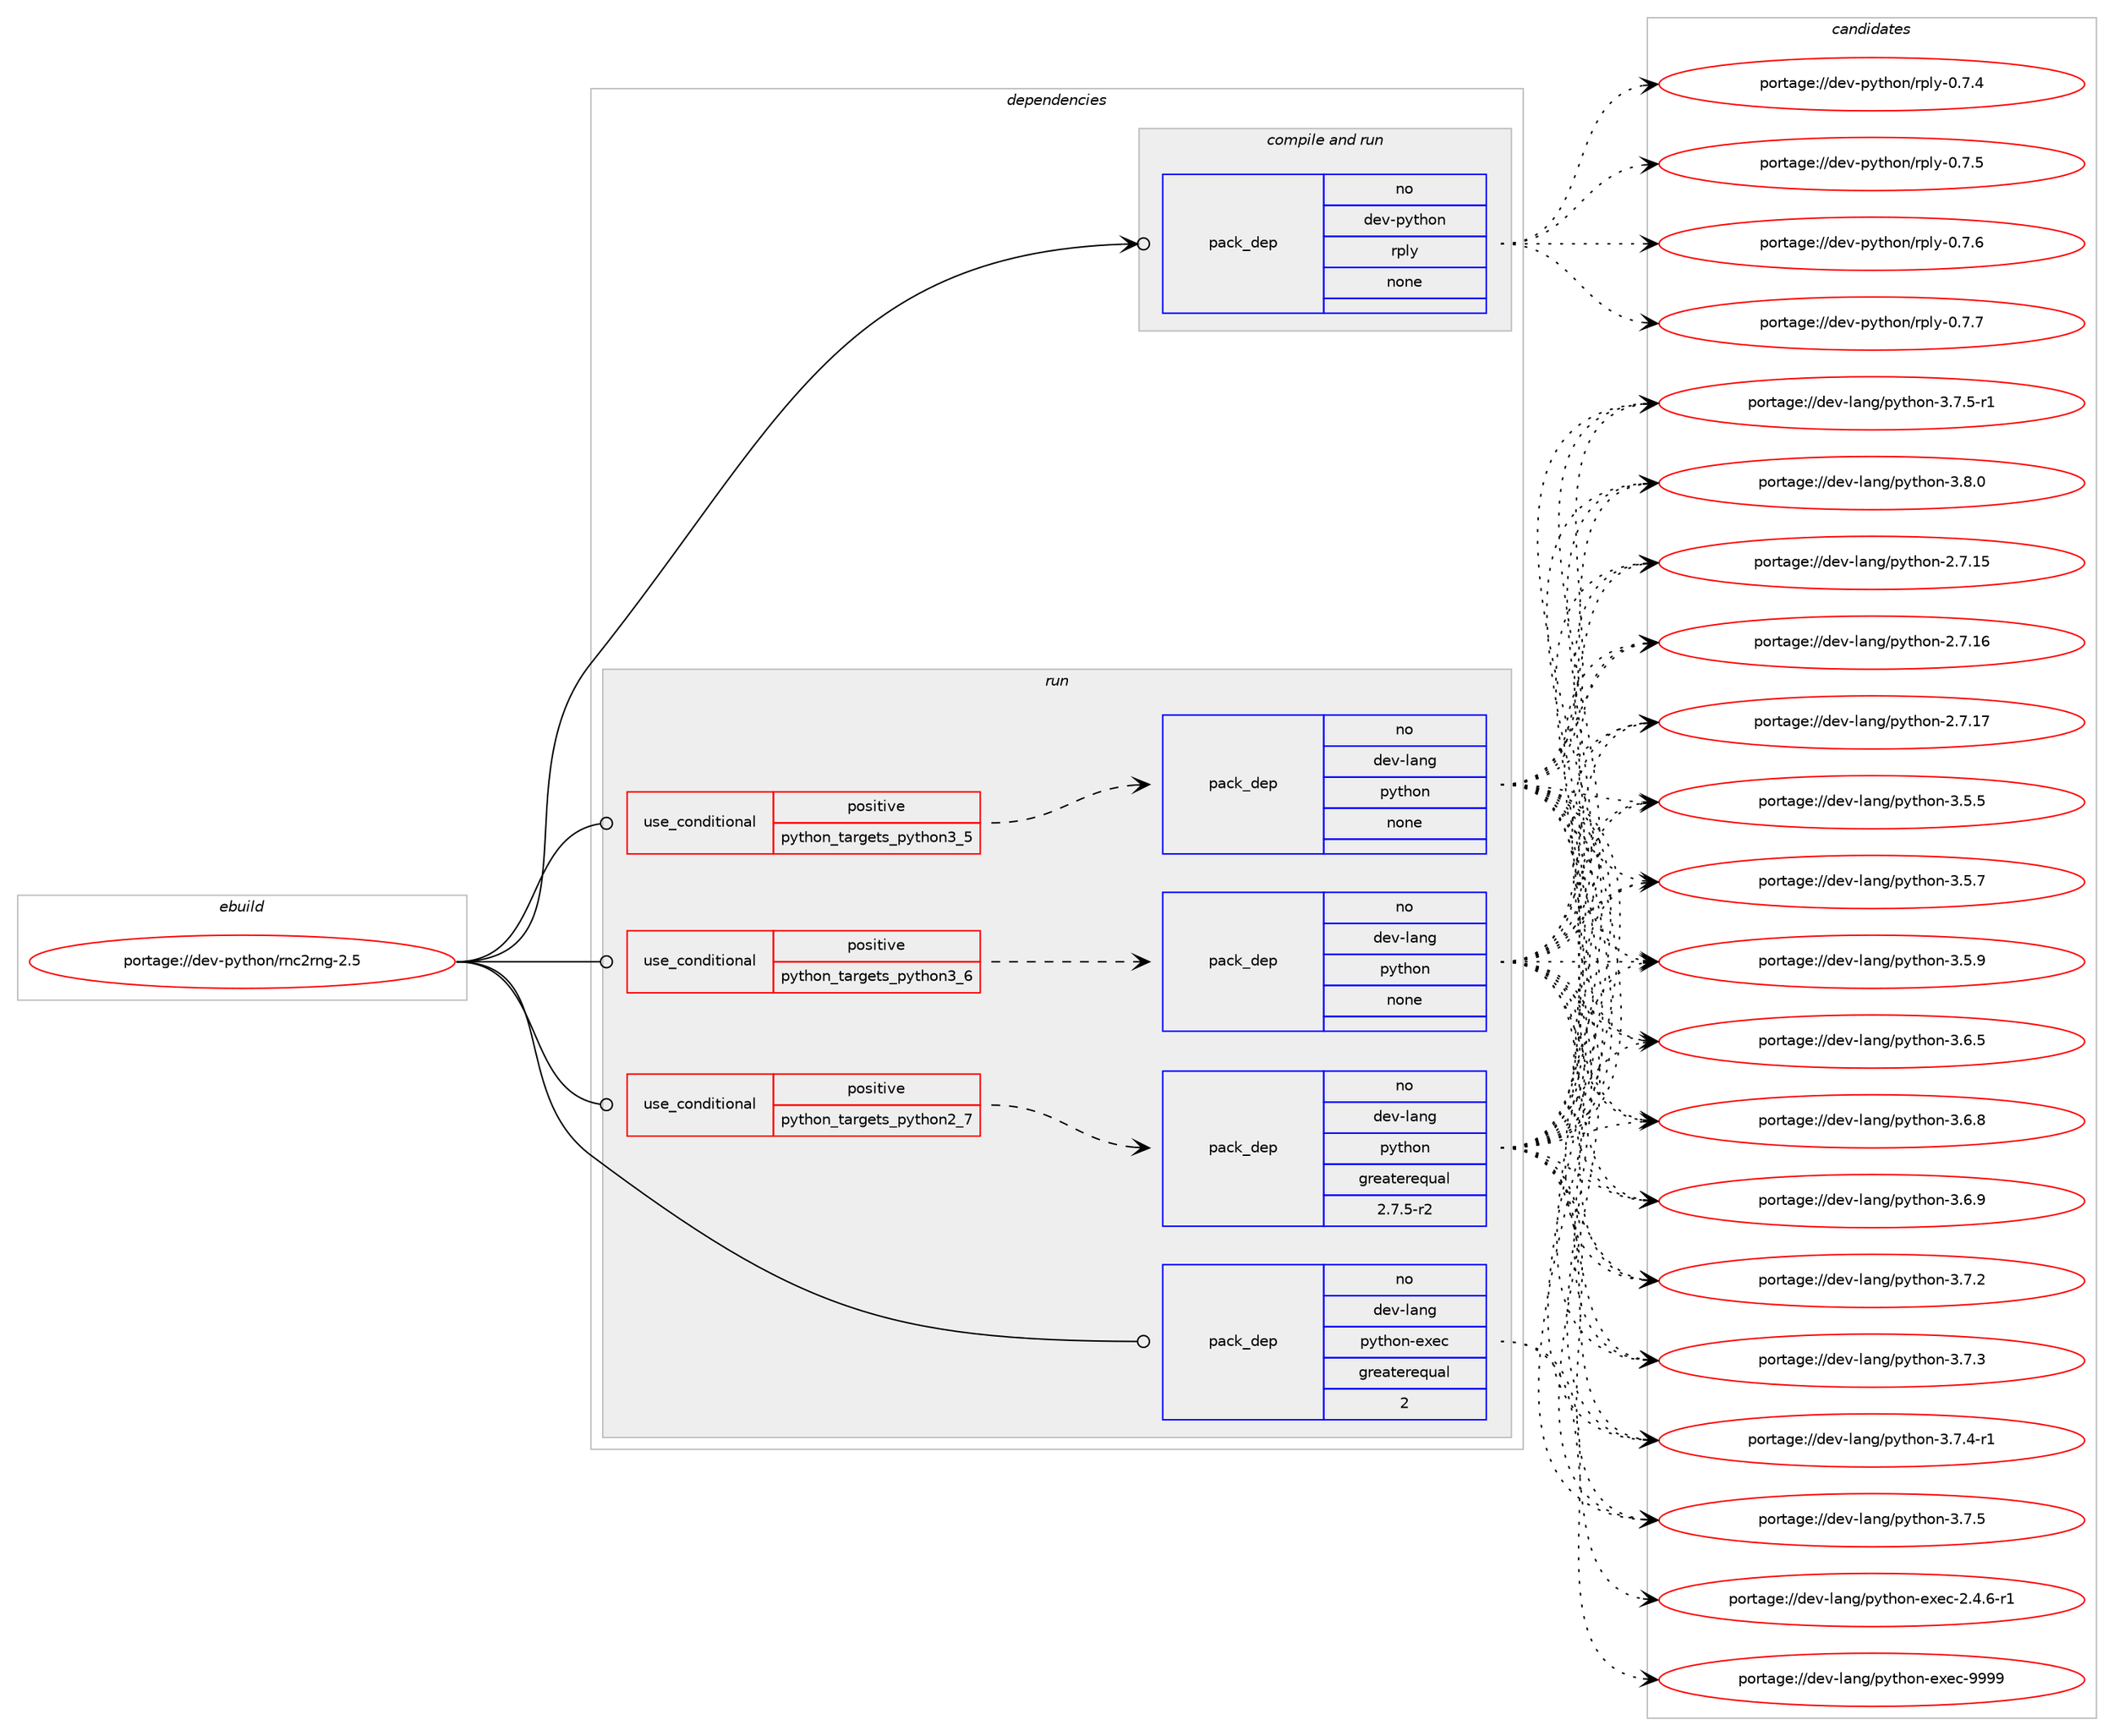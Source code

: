 digraph prolog {

# *************
# Graph options
# *************

newrank=true;
concentrate=true;
compound=true;
graph [rankdir=LR,fontname=Helvetica,fontsize=10,ranksep=1.5];#, ranksep=2.5, nodesep=0.2];
edge  [arrowhead=vee];
node  [fontname=Helvetica,fontsize=10];

# **********
# The ebuild
# **********

subgraph cluster_leftcol {
color=gray;
rank=same;
label=<<i>ebuild</i>>;
id [label="portage://dev-python/rnc2rng-2.5", color=red, width=4, href="../dev-python/rnc2rng-2.5.svg"];
}

# ****************
# The dependencies
# ****************

subgraph cluster_midcol {
color=gray;
label=<<i>dependencies</i>>;
subgraph cluster_compile {
fillcolor="#eeeeee";
style=filled;
label=<<i>compile</i>>;
}
subgraph cluster_compileandrun {
fillcolor="#eeeeee";
style=filled;
label=<<i>compile and run</i>>;
subgraph pack129156 {
dependency170655 [label=<<TABLE BORDER="0" CELLBORDER="1" CELLSPACING="0" CELLPADDING="4" WIDTH="220"><TR><TD ROWSPAN="6" CELLPADDING="30">pack_dep</TD></TR><TR><TD WIDTH="110">no</TD></TR><TR><TD>dev-python</TD></TR><TR><TD>rply</TD></TR><TR><TD>none</TD></TR><TR><TD></TD></TR></TABLE>>, shape=none, color=blue];
}
id:e -> dependency170655:w [weight=20,style="solid",arrowhead="odotvee"];
}
subgraph cluster_run {
fillcolor="#eeeeee";
style=filled;
label=<<i>run</i>>;
subgraph cond38096 {
dependency170656 [label=<<TABLE BORDER="0" CELLBORDER="1" CELLSPACING="0" CELLPADDING="4"><TR><TD ROWSPAN="3" CELLPADDING="10">use_conditional</TD></TR><TR><TD>positive</TD></TR><TR><TD>python_targets_python2_7</TD></TR></TABLE>>, shape=none, color=red];
subgraph pack129157 {
dependency170657 [label=<<TABLE BORDER="0" CELLBORDER="1" CELLSPACING="0" CELLPADDING="4" WIDTH="220"><TR><TD ROWSPAN="6" CELLPADDING="30">pack_dep</TD></TR><TR><TD WIDTH="110">no</TD></TR><TR><TD>dev-lang</TD></TR><TR><TD>python</TD></TR><TR><TD>greaterequal</TD></TR><TR><TD>2.7.5-r2</TD></TR></TABLE>>, shape=none, color=blue];
}
dependency170656:e -> dependency170657:w [weight=20,style="dashed",arrowhead="vee"];
}
id:e -> dependency170656:w [weight=20,style="solid",arrowhead="odot"];
subgraph cond38097 {
dependency170658 [label=<<TABLE BORDER="0" CELLBORDER="1" CELLSPACING="0" CELLPADDING="4"><TR><TD ROWSPAN="3" CELLPADDING="10">use_conditional</TD></TR><TR><TD>positive</TD></TR><TR><TD>python_targets_python3_5</TD></TR></TABLE>>, shape=none, color=red];
subgraph pack129158 {
dependency170659 [label=<<TABLE BORDER="0" CELLBORDER="1" CELLSPACING="0" CELLPADDING="4" WIDTH="220"><TR><TD ROWSPAN="6" CELLPADDING="30">pack_dep</TD></TR><TR><TD WIDTH="110">no</TD></TR><TR><TD>dev-lang</TD></TR><TR><TD>python</TD></TR><TR><TD>none</TD></TR><TR><TD></TD></TR></TABLE>>, shape=none, color=blue];
}
dependency170658:e -> dependency170659:w [weight=20,style="dashed",arrowhead="vee"];
}
id:e -> dependency170658:w [weight=20,style="solid",arrowhead="odot"];
subgraph cond38098 {
dependency170660 [label=<<TABLE BORDER="0" CELLBORDER="1" CELLSPACING="0" CELLPADDING="4"><TR><TD ROWSPAN="3" CELLPADDING="10">use_conditional</TD></TR><TR><TD>positive</TD></TR><TR><TD>python_targets_python3_6</TD></TR></TABLE>>, shape=none, color=red];
subgraph pack129159 {
dependency170661 [label=<<TABLE BORDER="0" CELLBORDER="1" CELLSPACING="0" CELLPADDING="4" WIDTH="220"><TR><TD ROWSPAN="6" CELLPADDING="30">pack_dep</TD></TR><TR><TD WIDTH="110">no</TD></TR><TR><TD>dev-lang</TD></TR><TR><TD>python</TD></TR><TR><TD>none</TD></TR><TR><TD></TD></TR></TABLE>>, shape=none, color=blue];
}
dependency170660:e -> dependency170661:w [weight=20,style="dashed",arrowhead="vee"];
}
id:e -> dependency170660:w [weight=20,style="solid",arrowhead="odot"];
subgraph pack129160 {
dependency170662 [label=<<TABLE BORDER="0" CELLBORDER="1" CELLSPACING="0" CELLPADDING="4" WIDTH="220"><TR><TD ROWSPAN="6" CELLPADDING="30">pack_dep</TD></TR><TR><TD WIDTH="110">no</TD></TR><TR><TD>dev-lang</TD></TR><TR><TD>python-exec</TD></TR><TR><TD>greaterequal</TD></TR><TR><TD>2</TD></TR></TABLE>>, shape=none, color=blue];
}
id:e -> dependency170662:w [weight=20,style="solid",arrowhead="odot"];
}
}

# **************
# The candidates
# **************

subgraph cluster_choices {
rank=same;
color=gray;
label=<<i>candidates</i>>;

subgraph choice129156 {
color=black;
nodesep=1;
choiceportage1001011184511212111610411111047114112108121454846554652 [label="portage://dev-python/rply-0.7.4", color=red, width=4,href="../dev-python/rply-0.7.4.svg"];
choiceportage1001011184511212111610411111047114112108121454846554653 [label="portage://dev-python/rply-0.7.5", color=red, width=4,href="../dev-python/rply-0.7.5.svg"];
choiceportage1001011184511212111610411111047114112108121454846554654 [label="portage://dev-python/rply-0.7.6", color=red, width=4,href="../dev-python/rply-0.7.6.svg"];
choiceportage1001011184511212111610411111047114112108121454846554655 [label="portage://dev-python/rply-0.7.7", color=red, width=4,href="../dev-python/rply-0.7.7.svg"];
dependency170655:e -> choiceportage1001011184511212111610411111047114112108121454846554652:w [style=dotted,weight="100"];
dependency170655:e -> choiceportage1001011184511212111610411111047114112108121454846554653:w [style=dotted,weight="100"];
dependency170655:e -> choiceportage1001011184511212111610411111047114112108121454846554654:w [style=dotted,weight="100"];
dependency170655:e -> choiceportage1001011184511212111610411111047114112108121454846554655:w [style=dotted,weight="100"];
}
subgraph choice129157 {
color=black;
nodesep=1;
choiceportage10010111845108971101034711212111610411111045504655464953 [label="portage://dev-lang/python-2.7.15", color=red, width=4,href="../dev-lang/python-2.7.15.svg"];
choiceportage10010111845108971101034711212111610411111045504655464954 [label="portage://dev-lang/python-2.7.16", color=red, width=4,href="../dev-lang/python-2.7.16.svg"];
choiceportage10010111845108971101034711212111610411111045504655464955 [label="portage://dev-lang/python-2.7.17", color=red, width=4,href="../dev-lang/python-2.7.17.svg"];
choiceportage100101118451089711010347112121116104111110455146534653 [label="portage://dev-lang/python-3.5.5", color=red, width=4,href="../dev-lang/python-3.5.5.svg"];
choiceportage100101118451089711010347112121116104111110455146534655 [label="portage://dev-lang/python-3.5.7", color=red, width=4,href="../dev-lang/python-3.5.7.svg"];
choiceportage100101118451089711010347112121116104111110455146534657 [label="portage://dev-lang/python-3.5.9", color=red, width=4,href="../dev-lang/python-3.5.9.svg"];
choiceportage100101118451089711010347112121116104111110455146544653 [label="portage://dev-lang/python-3.6.5", color=red, width=4,href="../dev-lang/python-3.6.5.svg"];
choiceportage100101118451089711010347112121116104111110455146544656 [label="portage://dev-lang/python-3.6.8", color=red, width=4,href="../dev-lang/python-3.6.8.svg"];
choiceportage100101118451089711010347112121116104111110455146544657 [label="portage://dev-lang/python-3.6.9", color=red, width=4,href="../dev-lang/python-3.6.9.svg"];
choiceportage100101118451089711010347112121116104111110455146554650 [label="portage://dev-lang/python-3.7.2", color=red, width=4,href="../dev-lang/python-3.7.2.svg"];
choiceportage100101118451089711010347112121116104111110455146554651 [label="portage://dev-lang/python-3.7.3", color=red, width=4,href="../dev-lang/python-3.7.3.svg"];
choiceportage1001011184510897110103471121211161041111104551465546524511449 [label="portage://dev-lang/python-3.7.4-r1", color=red, width=4,href="../dev-lang/python-3.7.4-r1.svg"];
choiceportage100101118451089711010347112121116104111110455146554653 [label="portage://dev-lang/python-3.7.5", color=red, width=4,href="../dev-lang/python-3.7.5.svg"];
choiceportage1001011184510897110103471121211161041111104551465546534511449 [label="portage://dev-lang/python-3.7.5-r1", color=red, width=4,href="../dev-lang/python-3.7.5-r1.svg"];
choiceportage100101118451089711010347112121116104111110455146564648 [label="portage://dev-lang/python-3.8.0", color=red, width=4,href="../dev-lang/python-3.8.0.svg"];
dependency170657:e -> choiceportage10010111845108971101034711212111610411111045504655464953:w [style=dotted,weight="100"];
dependency170657:e -> choiceportage10010111845108971101034711212111610411111045504655464954:w [style=dotted,weight="100"];
dependency170657:e -> choiceportage10010111845108971101034711212111610411111045504655464955:w [style=dotted,weight="100"];
dependency170657:e -> choiceportage100101118451089711010347112121116104111110455146534653:w [style=dotted,weight="100"];
dependency170657:e -> choiceportage100101118451089711010347112121116104111110455146534655:w [style=dotted,weight="100"];
dependency170657:e -> choiceportage100101118451089711010347112121116104111110455146534657:w [style=dotted,weight="100"];
dependency170657:e -> choiceportage100101118451089711010347112121116104111110455146544653:w [style=dotted,weight="100"];
dependency170657:e -> choiceportage100101118451089711010347112121116104111110455146544656:w [style=dotted,weight="100"];
dependency170657:e -> choiceportage100101118451089711010347112121116104111110455146544657:w [style=dotted,weight="100"];
dependency170657:e -> choiceportage100101118451089711010347112121116104111110455146554650:w [style=dotted,weight="100"];
dependency170657:e -> choiceportage100101118451089711010347112121116104111110455146554651:w [style=dotted,weight="100"];
dependency170657:e -> choiceportage1001011184510897110103471121211161041111104551465546524511449:w [style=dotted,weight="100"];
dependency170657:e -> choiceportage100101118451089711010347112121116104111110455146554653:w [style=dotted,weight="100"];
dependency170657:e -> choiceportage1001011184510897110103471121211161041111104551465546534511449:w [style=dotted,weight="100"];
dependency170657:e -> choiceportage100101118451089711010347112121116104111110455146564648:w [style=dotted,weight="100"];
}
subgraph choice129158 {
color=black;
nodesep=1;
choiceportage10010111845108971101034711212111610411111045504655464953 [label="portage://dev-lang/python-2.7.15", color=red, width=4,href="../dev-lang/python-2.7.15.svg"];
choiceportage10010111845108971101034711212111610411111045504655464954 [label="portage://dev-lang/python-2.7.16", color=red, width=4,href="../dev-lang/python-2.7.16.svg"];
choiceportage10010111845108971101034711212111610411111045504655464955 [label="portage://dev-lang/python-2.7.17", color=red, width=4,href="../dev-lang/python-2.7.17.svg"];
choiceportage100101118451089711010347112121116104111110455146534653 [label="portage://dev-lang/python-3.5.5", color=red, width=4,href="../dev-lang/python-3.5.5.svg"];
choiceportage100101118451089711010347112121116104111110455146534655 [label="portage://dev-lang/python-3.5.7", color=red, width=4,href="../dev-lang/python-3.5.7.svg"];
choiceportage100101118451089711010347112121116104111110455146534657 [label="portage://dev-lang/python-3.5.9", color=red, width=4,href="../dev-lang/python-3.5.9.svg"];
choiceportage100101118451089711010347112121116104111110455146544653 [label="portage://dev-lang/python-3.6.5", color=red, width=4,href="../dev-lang/python-3.6.5.svg"];
choiceportage100101118451089711010347112121116104111110455146544656 [label="portage://dev-lang/python-3.6.8", color=red, width=4,href="../dev-lang/python-3.6.8.svg"];
choiceportage100101118451089711010347112121116104111110455146544657 [label="portage://dev-lang/python-3.6.9", color=red, width=4,href="../dev-lang/python-3.6.9.svg"];
choiceportage100101118451089711010347112121116104111110455146554650 [label="portage://dev-lang/python-3.7.2", color=red, width=4,href="../dev-lang/python-3.7.2.svg"];
choiceportage100101118451089711010347112121116104111110455146554651 [label="portage://dev-lang/python-3.7.3", color=red, width=4,href="../dev-lang/python-3.7.3.svg"];
choiceportage1001011184510897110103471121211161041111104551465546524511449 [label="portage://dev-lang/python-3.7.4-r1", color=red, width=4,href="../dev-lang/python-3.7.4-r1.svg"];
choiceportage100101118451089711010347112121116104111110455146554653 [label="portage://dev-lang/python-3.7.5", color=red, width=4,href="../dev-lang/python-3.7.5.svg"];
choiceportage1001011184510897110103471121211161041111104551465546534511449 [label="portage://dev-lang/python-3.7.5-r1", color=red, width=4,href="../dev-lang/python-3.7.5-r1.svg"];
choiceportage100101118451089711010347112121116104111110455146564648 [label="portage://dev-lang/python-3.8.0", color=red, width=4,href="../dev-lang/python-3.8.0.svg"];
dependency170659:e -> choiceportage10010111845108971101034711212111610411111045504655464953:w [style=dotted,weight="100"];
dependency170659:e -> choiceportage10010111845108971101034711212111610411111045504655464954:w [style=dotted,weight="100"];
dependency170659:e -> choiceportage10010111845108971101034711212111610411111045504655464955:w [style=dotted,weight="100"];
dependency170659:e -> choiceportage100101118451089711010347112121116104111110455146534653:w [style=dotted,weight="100"];
dependency170659:e -> choiceportage100101118451089711010347112121116104111110455146534655:w [style=dotted,weight="100"];
dependency170659:e -> choiceportage100101118451089711010347112121116104111110455146534657:w [style=dotted,weight="100"];
dependency170659:e -> choiceportage100101118451089711010347112121116104111110455146544653:w [style=dotted,weight="100"];
dependency170659:e -> choiceportage100101118451089711010347112121116104111110455146544656:w [style=dotted,weight="100"];
dependency170659:e -> choiceportage100101118451089711010347112121116104111110455146544657:w [style=dotted,weight="100"];
dependency170659:e -> choiceportage100101118451089711010347112121116104111110455146554650:w [style=dotted,weight="100"];
dependency170659:e -> choiceportage100101118451089711010347112121116104111110455146554651:w [style=dotted,weight="100"];
dependency170659:e -> choiceportage1001011184510897110103471121211161041111104551465546524511449:w [style=dotted,weight="100"];
dependency170659:e -> choiceportage100101118451089711010347112121116104111110455146554653:w [style=dotted,weight="100"];
dependency170659:e -> choiceportage1001011184510897110103471121211161041111104551465546534511449:w [style=dotted,weight="100"];
dependency170659:e -> choiceportage100101118451089711010347112121116104111110455146564648:w [style=dotted,weight="100"];
}
subgraph choice129159 {
color=black;
nodesep=1;
choiceportage10010111845108971101034711212111610411111045504655464953 [label="portage://dev-lang/python-2.7.15", color=red, width=4,href="../dev-lang/python-2.7.15.svg"];
choiceportage10010111845108971101034711212111610411111045504655464954 [label="portage://dev-lang/python-2.7.16", color=red, width=4,href="../dev-lang/python-2.7.16.svg"];
choiceportage10010111845108971101034711212111610411111045504655464955 [label="portage://dev-lang/python-2.7.17", color=red, width=4,href="../dev-lang/python-2.7.17.svg"];
choiceportage100101118451089711010347112121116104111110455146534653 [label="portage://dev-lang/python-3.5.5", color=red, width=4,href="../dev-lang/python-3.5.5.svg"];
choiceportage100101118451089711010347112121116104111110455146534655 [label="portage://dev-lang/python-3.5.7", color=red, width=4,href="../dev-lang/python-3.5.7.svg"];
choiceportage100101118451089711010347112121116104111110455146534657 [label="portage://dev-lang/python-3.5.9", color=red, width=4,href="../dev-lang/python-3.5.9.svg"];
choiceportage100101118451089711010347112121116104111110455146544653 [label="portage://dev-lang/python-3.6.5", color=red, width=4,href="../dev-lang/python-3.6.5.svg"];
choiceportage100101118451089711010347112121116104111110455146544656 [label="portage://dev-lang/python-3.6.8", color=red, width=4,href="../dev-lang/python-3.6.8.svg"];
choiceportage100101118451089711010347112121116104111110455146544657 [label="portage://dev-lang/python-3.6.9", color=red, width=4,href="../dev-lang/python-3.6.9.svg"];
choiceportage100101118451089711010347112121116104111110455146554650 [label="portage://dev-lang/python-3.7.2", color=red, width=4,href="../dev-lang/python-3.7.2.svg"];
choiceportage100101118451089711010347112121116104111110455146554651 [label="portage://dev-lang/python-3.7.3", color=red, width=4,href="../dev-lang/python-3.7.3.svg"];
choiceportage1001011184510897110103471121211161041111104551465546524511449 [label="portage://dev-lang/python-3.7.4-r1", color=red, width=4,href="../dev-lang/python-3.7.4-r1.svg"];
choiceportage100101118451089711010347112121116104111110455146554653 [label="portage://dev-lang/python-3.7.5", color=red, width=4,href="../dev-lang/python-3.7.5.svg"];
choiceportage1001011184510897110103471121211161041111104551465546534511449 [label="portage://dev-lang/python-3.7.5-r1", color=red, width=4,href="../dev-lang/python-3.7.5-r1.svg"];
choiceportage100101118451089711010347112121116104111110455146564648 [label="portage://dev-lang/python-3.8.0", color=red, width=4,href="../dev-lang/python-3.8.0.svg"];
dependency170661:e -> choiceportage10010111845108971101034711212111610411111045504655464953:w [style=dotted,weight="100"];
dependency170661:e -> choiceportage10010111845108971101034711212111610411111045504655464954:w [style=dotted,weight="100"];
dependency170661:e -> choiceportage10010111845108971101034711212111610411111045504655464955:w [style=dotted,weight="100"];
dependency170661:e -> choiceportage100101118451089711010347112121116104111110455146534653:w [style=dotted,weight="100"];
dependency170661:e -> choiceportage100101118451089711010347112121116104111110455146534655:w [style=dotted,weight="100"];
dependency170661:e -> choiceportage100101118451089711010347112121116104111110455146534657:w [style=dotted,weight="100"];
dependency170661:e -> choiceportage100101118451089711010347112121116104111110455146544653:w [style=dotted,weight="100"];
dependency170661:e -> choiceportage100101118451089711010347112121116104111110455146544656:w [style=dotted,weight="100"];
dependency170661:e -> choiceportage100101118451089711010347112121116104111110455146544657:w [style=dotted,weight="100"];
dependency170661:e -> choiceportage100101118451089711010347112121116104111110455146554650:w [style=dotted,weight="100"];
dependency170661:e -> choiceportage100101118451089711010347112121116104111110455146554651:w [style=dotted,weight="100"];
dependency170661:e -> choiceportage1001011184510897110103471121211161041111104551465546524511449:w [style=dotted,weight="100"];
dependency170661:e -> choiceportage100101118451089711010347112121116104111110455146554653:w [style=dotted,weight="100"];
dependency170661:e -> choiceportage1001011184510897110103471121211161041111104551465546534511449:w [style=dotted,weight="100"];
dependency170661:e -> choiceportage100101118451089711010347112121116104111110455146564648:w [style=dotted,weight="100"];
}
subgraph choice129160 {
color=black;
nodesep=1;
choiceportage10010111845108971101034711212111610411111045101120101994550465246544511449 [label="portage://dev-lang/python-exec-2.4.6-r1", color=red, width=4,href="../dev-lang/python-exec-2.4.6-r1.svg"];
choiceportage10010111845108971101034711212111610411111045101120101994557575757 [label="portage://dev-lang/python-exec-9999", color=red, width=4,href="../dev-lang/python-exec-9999.svg"];
dependency170662:e -> choiceportage10010111845108971101034711212111610411111045101120101994550465246544511449:w [style=dotted,weight="100"];
dependency170662:e -> choiceportage10010111845108971101034711212111610411111045101120101994557575757:w [style=dotted,weight="100"];
}
}

}
